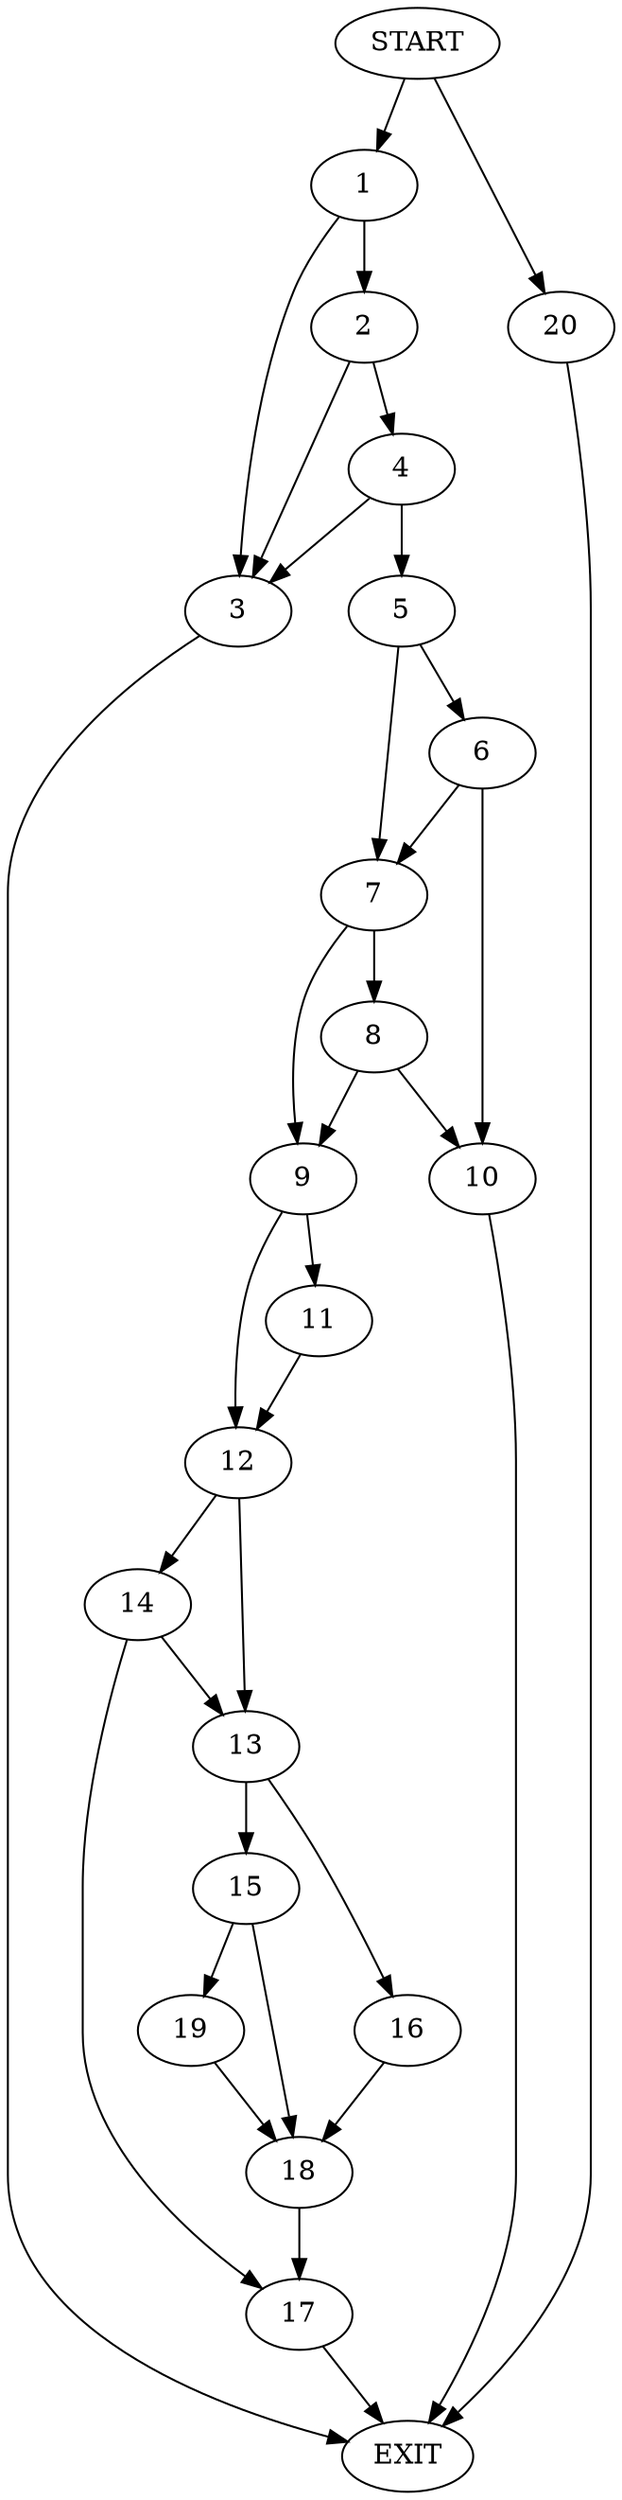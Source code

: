 digraph {
0 [label="START"]
21 [label="EXIT"]
0 -> 1
1 -> 2
1 -> 3
2 -> 4
2 -> 3
3 -> 21
4 -> 3
4 -> 5
5 -> 6
5 -> 7
7 -> 8
7 -> 9
6 -> 10
6 -> 7
10 -> 21
8 -> 10
8 -> 9
9 -> 11
9 -> 12
11 -> 12
12 -> 13
12 -> 14
13 -> 15
13 -> 16
14 -> 13
14 -> 17
17 -> 21
15 -> 18
15 -> 19
16 -> 18
18 -> 17
19 -> 18
0 -> 20
20 -> 21
}
